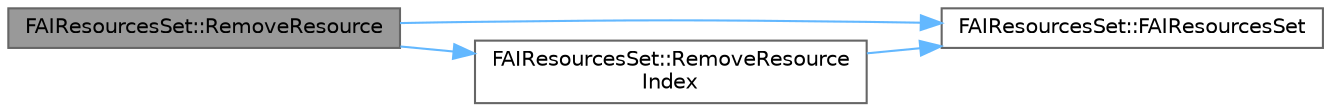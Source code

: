 digraph "FAIResourcesSet::RemoveResource"
{
 // INTERACTIVE_SVG=YES
 // LATEX_PDF_SIZE
  bgcolor="transparent";
  edge [fontname=Helvetica,fontsize=10,labelfontname=Helvetica,labelfontsize=10];
  node [fontname=Helvetica,fontsize=10,shape=box,height=0.2,width=0.4];
  rankdir="LR";
  Node1 [id="Node000001",label="FAIResourcesSet::RemoveResource",height=0.2,width=0.4,color="gray40", fillcolor="grey60", style="filled", fontcolor="black",tooltip=" "];
  Node1 -> Node2 [id="edge1_Node000001_Node000002",color="steelblue1",style="solid",tooltip=" "];
  Node2 [id="Node000002",label="FAIResourcesSet::FAIResourcesSet",height=0.2,width=0.4,color="grey40", fillcolor="white", style="filled",URL="$dc/d4a/structFAIResourcesSet.html#aa6961d3f1e7d23e48383908e754627a1",tooltip=" "];
  Node1 -> Node3 [id="edge2_Node000001_Node000003",color="steelblue1",style="solid",tooltip=" "];
  Node3 [id="Node000003",label="FAIResourcesSet::RemoveResource\lIndex",height=0.2,width=0.4,color="grey40", fillcolor="white", style="filled",URL="$dc/d4a/structFAIResourcesSet.html#a76c0a103f70b65a7f1c219bbb7babee2",tooltip=" "];
  Node3 -> Node2 [id="edge3_Node000003_Node000002",color="steelblue1",style="solid",tooltip=" "];
}

